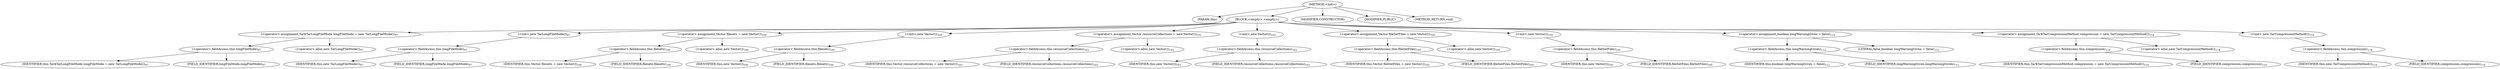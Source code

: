 digraph "&lt;init&gt;" {  
"2106" [label = <(METHOD,&lt;init&gt;)> ]
"2107" [label = <(PARAM,this)> ]
"2108" [label = <(BLOCK,&lt;empty&gt;,&lt;empty&gt;)> ]
"2109" [label = <(&lt;operator&gt;.assignment,Tar$TarLongFileMode longFileMode = new TarLongFileMode())<SUB>97</SUB>> ]
"2110" [label = <(&lt;operator&gt;.fieldAccess,this.longFileMode)<SUB>97</SUB>> ]
"2111" [label = <(IDENTIFIER,this,Tar$TarLongFileMode longFileMode = new TarLongFileMode())<SUB>97</SUB>> ]
"2112" [label = <(FIELD_IDENTIFIER,longFileMode,longFileMode)<SUB>97</SUB>> ]
"2113" [label = <(&lt;operator&gt;.alloc,new TarLongFileMode())<SUB>97</SUB>> ]
"2114" [label = <(&lt;init&gt;,new TarLongFileMode())<SUB>97</SUB>> ]
"2115" [label = <(&lt;operator&gt;.fieldAccess,this.longFileMode)<SUB>97</SUB>> ]
"2116" [label = <(IDENTIFIER,this,new TarLongFileMode())<SUB>97</SUB>> ]
"2117" [label = <(FIELD_IDENTIFIER,longFileMode,longFileMode)<SUB>97</SUB>> ]
"2118" [label = <(&lt;operator&gt;.assignment,Vector filesets = new Vector())<SUB>100</SUB>> ]
"2119" [label = <(&lt;operator&gt;.fieldAccess,this.filesets)<SUB>100</SUB>> ]
"2120" [label = <(IDENTIFIER,this,Vector filesets = new Vector())<SUB>100</SUB>> ]
"2121" [label = <(FIELD_IDENTIFIER,filesets,filesets)<SUB>100</SUB>> ]
"2122" [label = <(&lt;operator&gt;.alloc,new Vector())<SUB>100</SUB>> ]
"2123" [label = <(&lt;init&gt;,new Vector())<SUB>100</SUB>> ]
"2124" [label = <(&lt;operator&gt;.fieldAccess,this.filesets)<SUB>100</SUB>> ]
"2125" [label = <(IDENTIFIER,this,new Vector())<SUB>100</SUB>> ]
"2126" [label = <(FIELD_IDENTIFIER,filesets,filesets)<SUB>100</SUB>> ]
"2127" [label = <(&lt;operator&gt;.assignment,Vector resourceCollections = new Vector())<SUB>103</SUB>> ]
"2128" [label = <(&lt;operator&gt;.fieldAccess,this.resourceCollections)<SUB>103</SUB>> ]
"2129" [label = <(IDENTIFIER,this,Vector resourceCollections = new Vector())<SUB>103</SUB>> ]
"2130" [label = <(FIELD_IDENTIFIER,resourceCollections,resourceCollections)<SUB>103</SUB>> ]
"2131" [label = <(&lt;operator&gt;.alloc,new Vector())<SUB>103</SUB>> ]
"2132" [label = <(&lt;init&gt;,new Vector())<SUB>103</SUB>> ]
"2133" [label = <(&lt;operator&gt;.fieldAccess,this.resourceCollections)<SUB>103</SUB>> ]
"2134" [label = <(IDENTIFIER,this,new Vector())<SUB>103</SUB>> ]
"2135" [label = <(FIELD_IDENTIFIER,resourceCollections,resourceCollections)<SUB>103</SUB>> ]
"2136" [label = <(&lt;operator&gt;.assignment,Vector fileSetFiles = new Vector())<SUB>105</SUB>> ]
"2137" [label = <(&lt;operator&gt;.fieldAccess,this.fileSetFiles)<SUB>105</SUB>> ]
"2138" [label = <(IDENTIFIER,this,Vector fileSetFiles = new Vector())<SUB>105</SUB>> ]
"2139" [label = <(FIELD_IDENTIFIER,fileSetFiles,fileSetFiles)<SUB>105</SUB>> ]
"2140" [label = <(&lt;operator&gt;.alloc,new Vector())<SUB>105</SUB>> ]
"2141" [label = <(&lt;init&gt;,new Vector())<SUB>105</SUB>> ]
"2142" [label = <(&lt;operator&gt;.fieldAccess,this.fileSetFiles)<SUB>105</SUB>> ]
"2143" [label = <(IDENTIFIER,this,new Vector())<SUB>105</SUB>> ]
"2144" [label = <(FIELD_IDENTIFIER,fileSetFiles,fileSetFiles)<SUB>105</SUB>> ]
"2145" [label = <(&lt;operator&gt;.assignment,boolean longWarningGiven = false)<SUB>112</SUB>> ]
"2146" [label = <(&lt;operator&gt;.fieldAccess,this.longWarningGiven)<SUB>112</SUB>> ]
"2147" [label = <(IDENTIFIER,this,boolean longWarningGiven = false)<SUB>112</SUB>> ]
"2148" [label = <(FIELD_IDENTIFIER,longWarningGiven,longWarningGiven)<SUB>112</SUB>> ]
"2149" [label = <(LITERAL,false,boolean longWarningGiven = false)<SUB>112</SUB>> ]
"2150" [label = <(&lt;operator&gt;.assignment,Tar$TarCompressionMethod compression = new TarCompressionMethod())<SUB>114</SUB>> ]
"2151" [label = <(&lt;operator&gt;.fieldAccess,this.compression)<SUB>114</SUB>> ]
"2152" [label = <(IDENTIFIER,this,Tar$TarCompressionMethod compression = new TarCompressionMethod())<SUB>114</SUB>> ]
"2153" [label = <(FIELD_IDENTIFIER,compression,compression)<SUB>114</SUB>> ]
"2154" [label = <(&lt;operator&gt;.alloc,new TarCompressionMethod())<SUB>114</SUB>> ]
"2155" [label = <(&lt;init&gt;,new TarCompressionMethod())<SUB>114</SUB>> ]
"2156" [label = <(&lt;operator&gt;.fieldAccess,this.compression)<SUB>114</SUB>> ]
"2157" [label = <(IDENTIFIER,this,new TarCompressionMethod())<SUB>114</SUB>> ]
"2158" [label = <(FIELD_IDENTIFIER,compression,compression)<SUB>114</SUB>> ]
"2159" [label = <(MODIFIER,CONSTRUCTOR)> ]
"2160" [label = <(MODIFIER,PUBLIC)> ]
"2161" [label = <(METHOD_RETURN,void)> ]
  "2106" -> "2107" 
  "2106" -> "2108" 
  "2106" -> "2159" 
  "2106" -> "2160" 
  "2106" -> "2161" 
  "2108" -> "2109" 
  "2108" -> "2114" 
  "2108" -> "2118" 
  "2108" -> "2123" 
  "2108" -> "2127" 
  "2108" -> "2132" 
  "2108" -> "2136" 
  "2108" -> "2141" 
  "2108" -> "2145" 
  "2108" -> "2150" 
  "2108" -> "2155" 
  "2109" -> "2110" 
  "2109" -> "2113" 
  "2110" -> "2111" 
  "2110" -> "2112" 
  "2114" -> "2115" 
  "2115" -> "2116" 
  "2115" -> "2117" 
  "2118" -> "2119" 
  "2118" -> "2122" 
  "2119" -> "2120" 
  "2119" -> "2121" 
  "2123" -> "2124" 
  "2124" -> "2125" 
  "2124" -> "2126" 
  "2127" -> "2128" 
  "2127" -> "2131" 
  "2128" -> "2129" 
  "2128" -> "2130" 
  "2132" -> "2133" 
  "2133" -> "2134" 
  "2133" -> "2135" 
  "2136" -> "2137" 
  "2136" -> "2140" 
  "2137" -> "2138" 
  "2137" -> "2139" 
  "2141" -> "2142" 
  "2142" -> "2143" 
  "2142" -> "2144" 
  "2145" -> "2146" 
  "2145" -> "2149" 
  "2146" -> "2147" 
  "2146" -> "2148" 
  "2150" -> "2151" 
  "2150" -> "2154" 
  "2151" -> "2152" 
  "2151" -> "2153" 
  "2155" -> "2156" 
  "2156" -> "2157" 
  "2156" -> "2158" 
}
